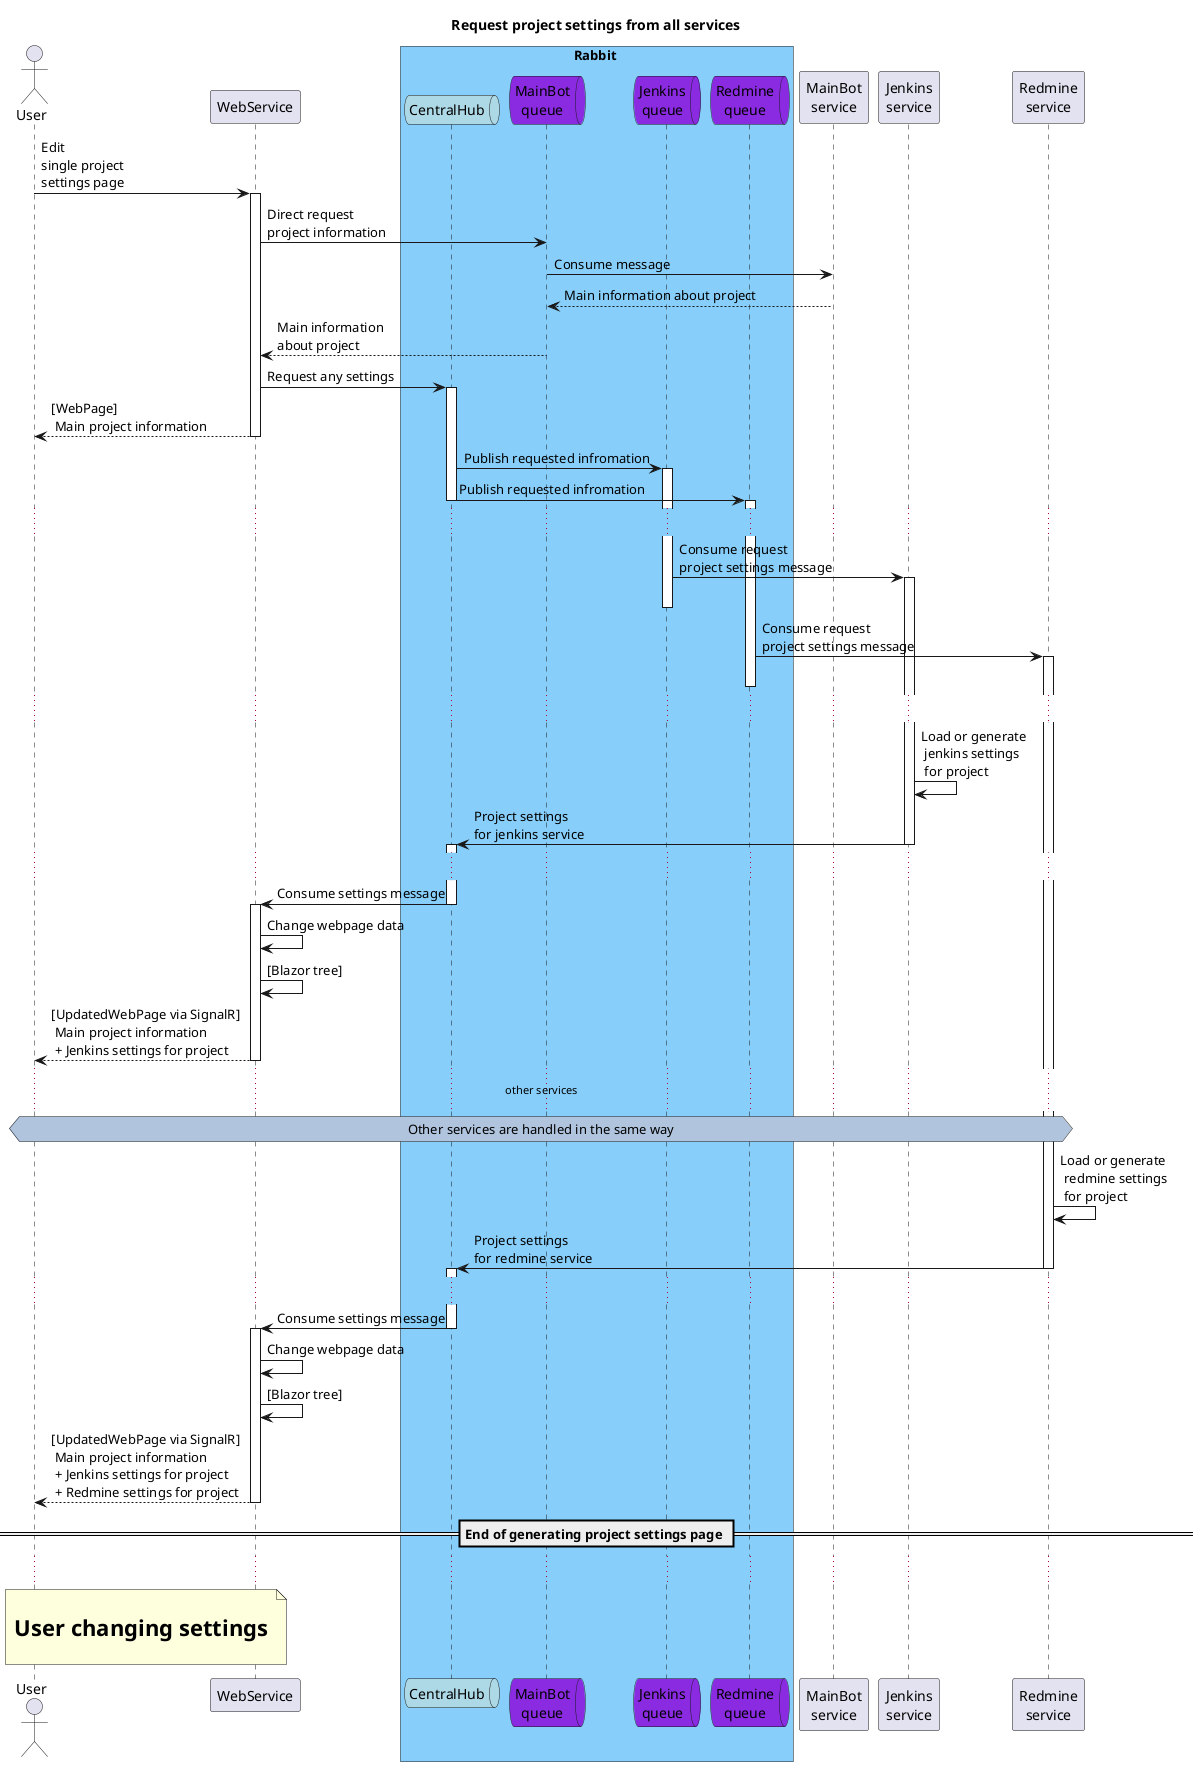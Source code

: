 @startuml Request project settings from all services

title Request project settings from all services


actor User as usr
participant WebService as wp

box Rabbit #LightSkyBlue 
    queue "CentralHub" as CentralHub #LightBlue
    queue "MainBot\nqueue" as mbQueue #BlueViolet
    queue "Jenkins\nqueue" as jenkinsQueue #BlueViolet
    queue "Redmine\nqueue" as redmineQueue #BlueViolet
end box

participant "MainBot\nservice" as mb
participant "Jenkins\nservice" as jenkins
participant "Redmine\nservice" as redmine


usr -> wp : Edit\nsingle project\nsettings page
activate wp
wp -> mbQueue : Direct request\nproject information
mbQueue -> mb  : Consume message
mb --> mbQueue : Main information about project
mbQueue --> wp : Main information\nabout project

wp -> CentralHub : Request any settings
activate CentralHub

wp --> usr : [WebPage] \n Main project information
deactivate wp

CentralHub -> jenkinsQueue : Publish requested infromation
activate jenkinsQueue
CentralHub -> redmineQueue : Publish requested infromation
deactivate CentralHub

activate redmineQueue
...
jenkinsQueue -> jenkins : Consume request\nproject settings message 
activate jenkins
deactivate jenkinsQueue
redmineQueue -> redmine : Consume request\nproject settings message 
activate redmine
deactivate redmineQueue
...
jenkins -> jenkins : Load or generate\n jenkins settings \n for project
jenkins -> CentralHub : Project settings\nfor jenkins service
deactivate jenkins
activate CentralHub
...
CentralHub -> wp : Consume settings message
deactivate CentralHub
activate wp
wp -> wp : Change webpage data
wp -> wp : [Blazor tree]
wp --> usr : [UpdatedWebPage via SignalR] \n Main project information\n + Jenkins settings for project
deactivate wp

... other services ...
hnote across #LightSteelBlue: Other services are handled in the same way 
redmine -> redmine : Load or generate\n redmine settings \n for project
redmine -> CentralHub : Project settings\nfor redmine service
deactivate redmine
activate CentralHub
...
CentralHub -> wp : Consume settings message
deactivate CentralHub
activate wp
wp -> wp : Change webpage data
wp -> wp : [Blazor tree]
wp --> usr : [UpdatedWebPage via SignalR] \n Main project information\n + Jenkins settings for project\n + Redmine settings for project
deactivate wp

== End of generating project settings page == 

...
note over usr, wp : \n <size:22>**User changing settings**</size> \n

@enduml